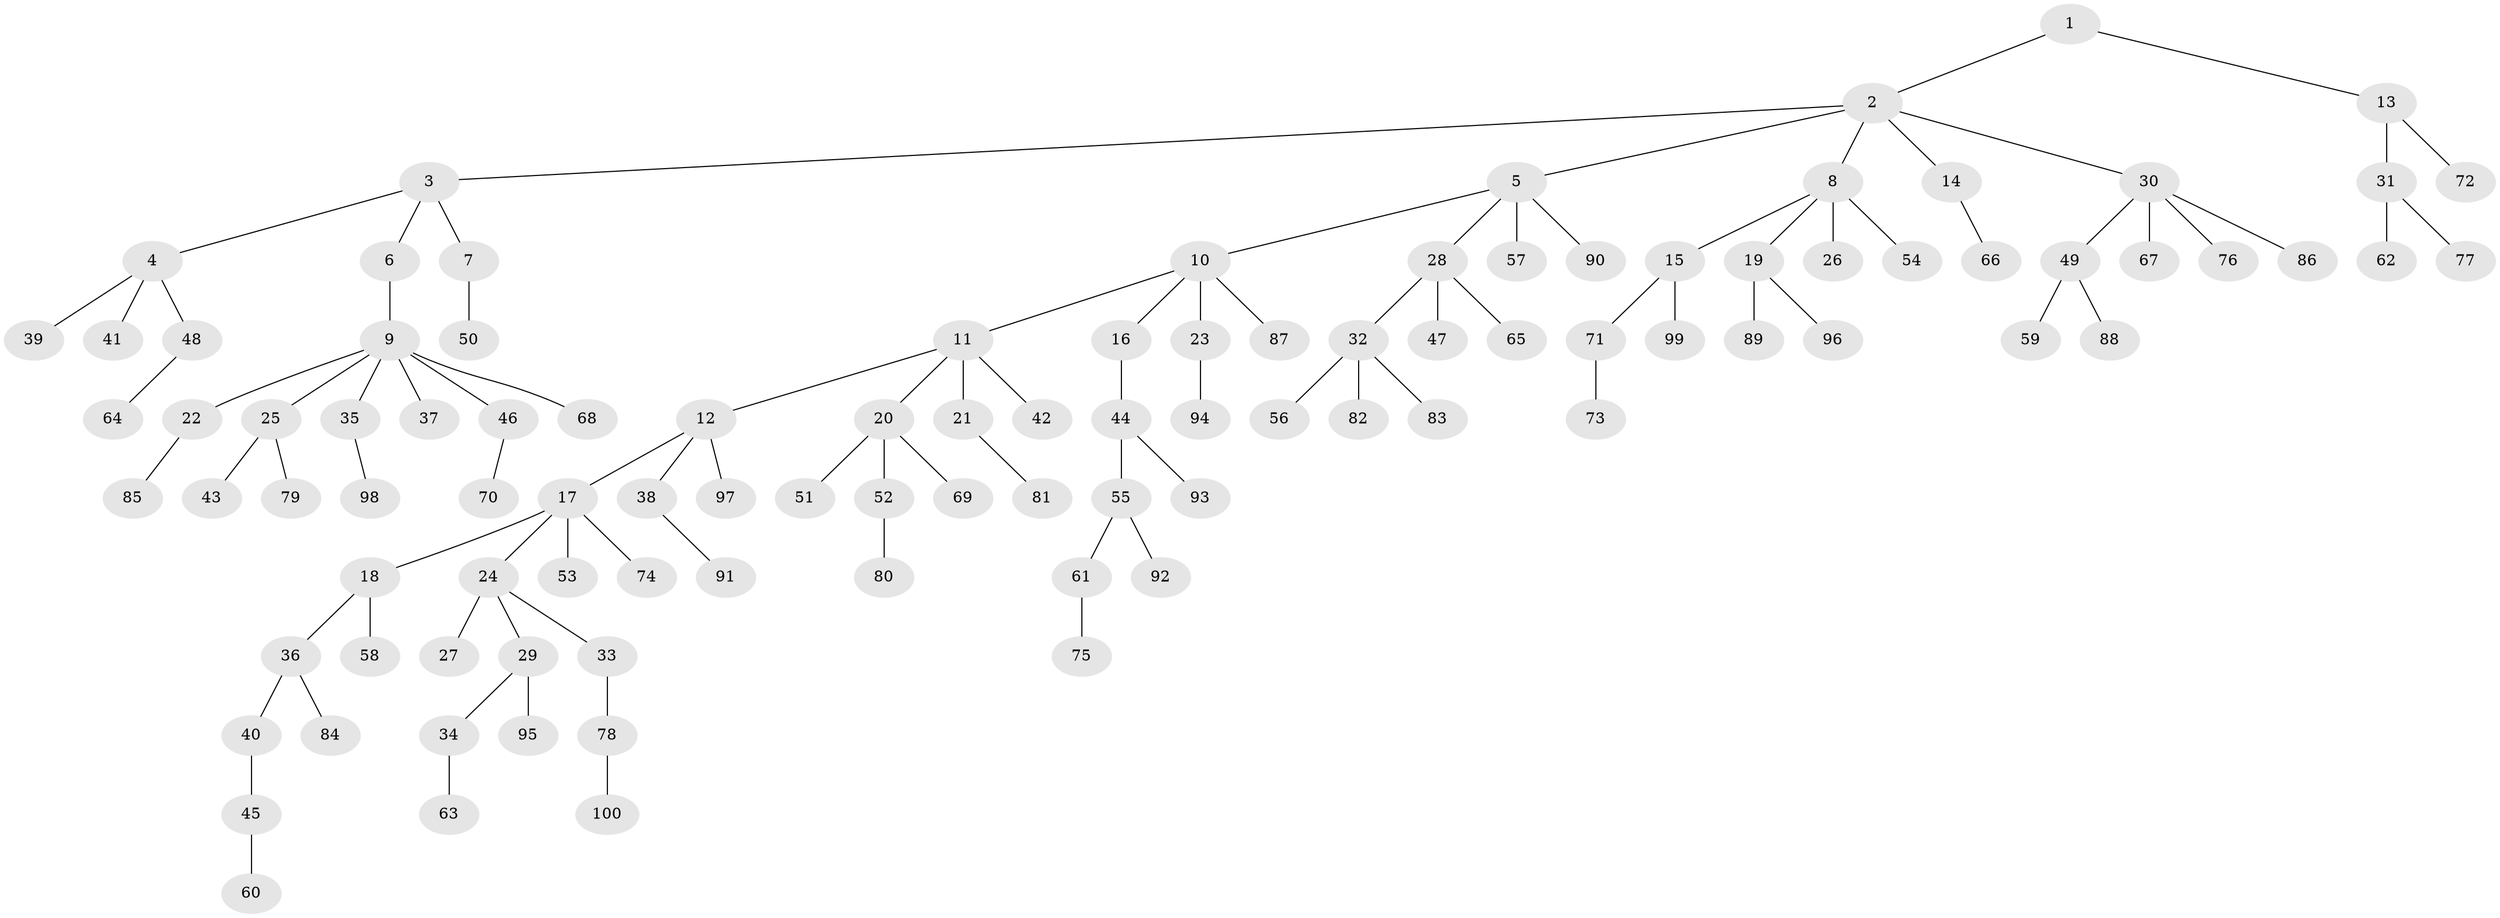 // Generated by graph-tools (version 1.1) at 2025/11/02/21/25 10:11:10]
// undirected, 100 vertices, 99 edges
graph export_dot {
graph [start="1"]
  node [color=gray90,style=filled];
  1;
  2;
  3;
  4;
  5;
  6;
  7;
  8;
  9;
  10;
  11;
  12;
  13;
  14;
  15;
  16;
  17;
  18;
  19;
  20;
  21;
  22;
  23;
  24;
  25;
  26;
  27;
  28;
  29;
  30;
  31;
  32;
  33;
  34;
  35;
  36;
  37;
  38;
  39;
  40;
  41;
  42;
  43;
  44;
  45;
  46;
  47;
  48;
  49;
  50;
  51;
  52;
  53;
  54;
  55;
  56;
  57;
  58;
  59;
  60;
  61;
  62;
  63;
  64;
  65;
  66;
  67;
  68;
  69;
  70;
  71;
  72;
  73;
  74;
  75;
  76;
  77;
  78;
  79;
  80;
  81;
  82;
  83;
  84;
  85;
  86;
  87;
  88;
  89;
  90;
  91;
  92;
  93;
  94;
  95;
  96;
  97;
  98;
  99;
  100;
  1 -- 2;
  1 -- 13;
  2 -- 3;
  2 -- 5;
  2 -- 8;
  2 -- 14;
  2 -- 30;
  3 -- 4;
  3 -- 6;
  3 -- 7;
  4 -- 39;
  4 -- 41;
  4 -- 48;
  5 -- 10;
  5 -- 28;
  5 -- 57;
  5 -- 90;
  6 -- 9;
  7 -- 50;
  8 -- 15;
  8 -- 19;
  8 -- 26;
  8 -- 54;
  9 -- 22;
  9 -- 25;
  9 -- 35;
  9 -- 37;
  9 -- 46;
  9 -- 68;
  10 -- 11;
  10 -- 16;
  10 -- 23;
  10 -- 87;
  11 -- 12;
  11 -- 20;
  11 -- 21;
  11 -- 42;
  12 -- 17;
  12 -- 38;
  12 -- 97;
  13 -- 31;
  13 -- 72;
  14 -- 66;
  15 -- 71;
  15 -- 99;
  16 -- 44;
  17 -- 18;
  17 -- 24;
  17 -- 53;
  17 -- 74;
  18 -- 36;
  18 -- 58;
  19 -- 89;
  19 -- 96;
  20 -- 51;
  20 -- 52;
  20 -- 69;
  21 -- 81;
  22 -- 85;
  23 -- 94;
  24 -- 27;
  24 -- 29;
  24 -- 33;
  25 -- 43;
  25 -- 79;
  28 -- 32;
  28 -- 47;
  28 -- 65;
  29 -- 34;
  29 -- 95;
  30 -- 49;
  30 -- 67;
  30 -- 76;
  30 -- 86;
  31 -- 62;
  31 -- 77;
  32 -- 56;
  32 -- 82;
  32 -- 83;
  33 -- 78;
  34 -- 63;
  35 -- 98;
  36 -- 40;
  36 -- 84;
  38 -- 91;
  40 -- 45;
  44 -- 55;
  44 -- 93;
  45 -- 60;
  46 -- 70;
  48 -- 64;
  49 -- 59;
  49 -- 88;
  52 -- 80;
  55 -- 61;
  55 -- 92;
  61 -- 75;
  71 -- 73;
  78 -- 100;
}
